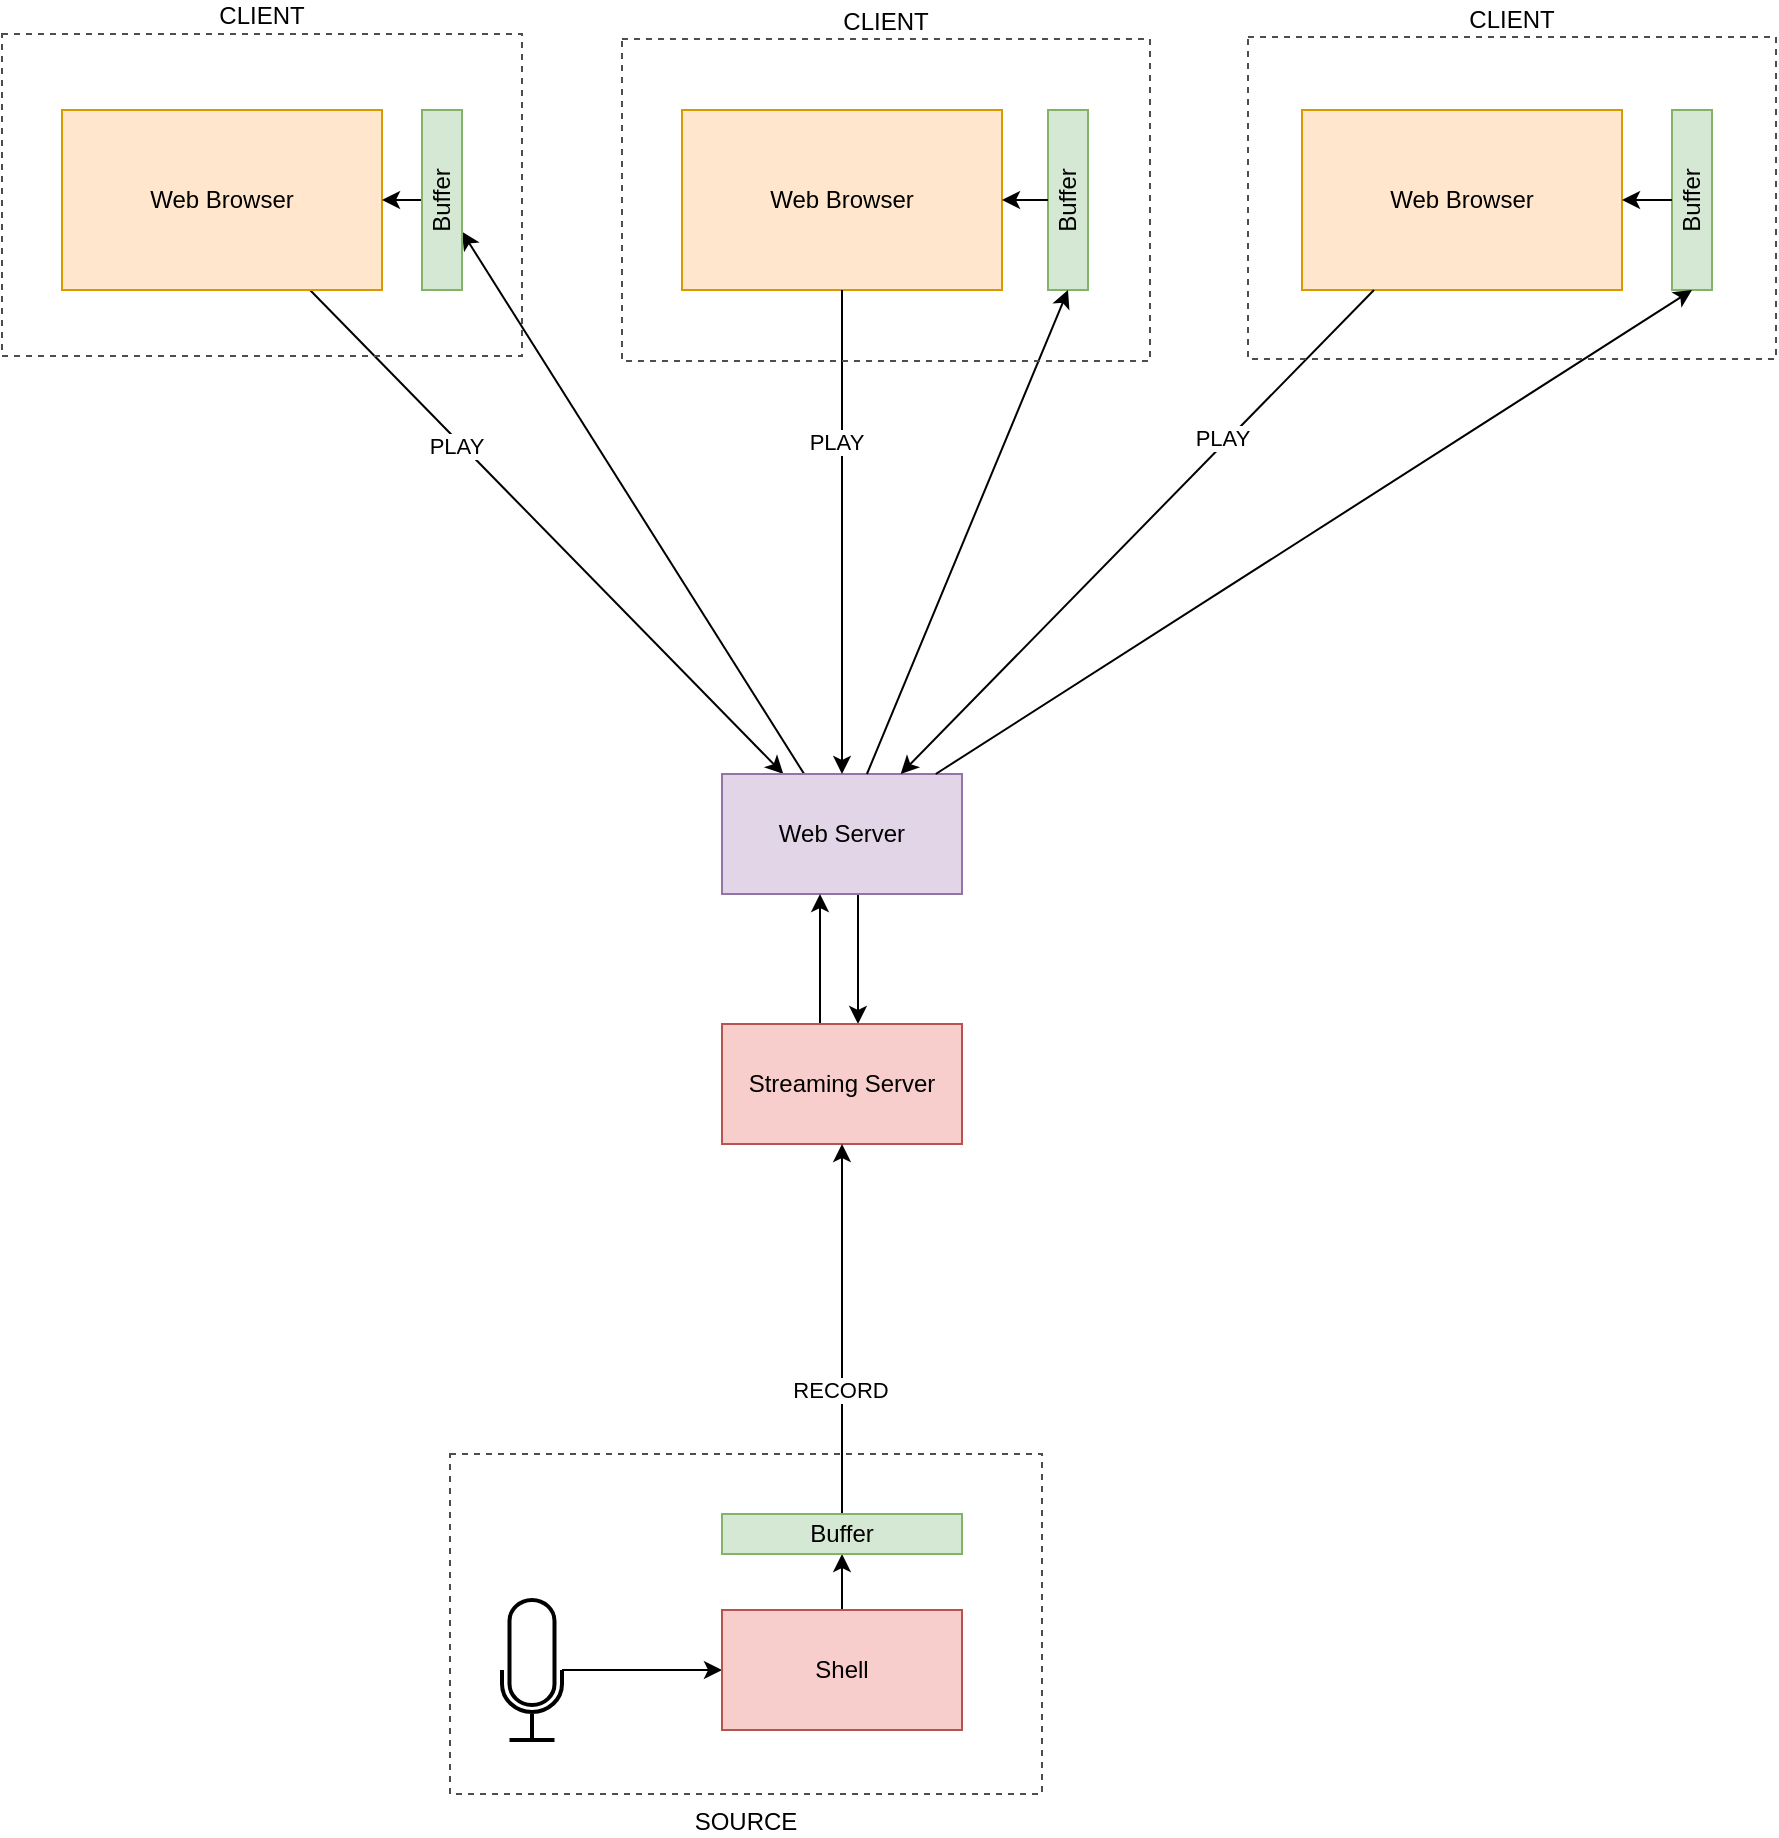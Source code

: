 <mxfile version="20.6.0" type="device" pages="2"><diagram id="8UJOktQ8lHDRCLuxjAlg" name="Page-1"><mxGraphModel dx="1712" dy="2584" grid="1" gridSize="10" guides="1" tooltips="1" connect="1" arrows="1" fold="1" page="1" pageScale="1" pageWidth="2336" pageHeight="1654" math="0" shadow="0"><root><mxCell id="0"/><mxCell id="1" parent="0"/><mxCell id="fHW9Ws4ffe1Xwrzrpsph-4" style="rounded=0;orthogonalLoop=1;jettySize=auto;html=1;" parent="1" source="fHW9Ws4ffe1Xwrzrpsph-1" target="fHW9Ws4ffe1Xwrzrpsph-2" edge="1"><mxGeometry relative="1" as="geometry"/></mxCell><mxCell id="fHW9Ws4ffe1Xwrzrpsph-5" value="&lt;div&gt;PLAY&lt;/div&gt;" style="edgeLabel;html=1;align=center;verticalAlign=middle;resizable=0;points=[];" parent="fHW9Ws4ffe1Xwrzrpsph-4" vertex="1" connectable="0"><mxGeometry x="-0.371" y="-3" relative="1" as="geometry"><mxPoint as="offset"/></mxGeometry></mxCell><mxCell id="fHW9Ws4ffe1Xwrzrpsph-1" value="Web Browser " style="rounded=0;whiteSpace=wrap;html=1;fillColor=#ffe6cc;strokeColor=#d79b00;labelPosition=center;verticalLabelPosition=middle;align=center;verticalAlign=middle;" parent="1" vertex="1"><mxGeometry x="200" y="-212" width="160" height="90" as="geometry"/></mxCell><mxCell id="PMBS_2UHnkujsf51764B-3" style="rounded=0;orthogonalLoop=1;jettySize=auto;html=1;" edge="1" parent="1" source="fHW9Ws4ffe1Xwrzrpsph-2" target="PMBS_2UHnkujsf51764B-1"><mxGeometry relative="1" as="geometry"/></mxCell><mxCell id="PMBS_2UHnkujsf51764B-5" style="edgeStyle=none;rounded=0;orthogonalLoop=1;jettySize=auto;html=1;entryX=0.5;entryY=0;entryDx=0;entryDy=0;" edge="1" parent="1"><mxGeometry relative="1" as="geometry"><mxPoint x="598" y="180" as="sourcePoint"/><mxPoint x="598" y="245" as="targetPoint"/></mxGeometry></mxCell><mxCell id="fHW9Ws4ffe1Xwrzrpsph-2" value="Web Server" style="rounded=0;whiteSpace=wrap;html=1;fillColor=#e1d5e7;strokeColor=#9673a6;" parent="1" vertex="1"><mxGeometry x="530" y="120" width="120" height="60" as="geometry"/></mxCell><mxCell id="PMBS_2UHnkujsf51764B-4" style="edgeStyle=none;rounded=0;orthogonalLoop=1;jettySize=auto;html=1;" edge="1" parent="1" source="PMBS_2UHnkujsf51764B-1" target="fHW9Ws4ffe1Xwrzrpsph-1"><mxGeometry relative="1" as="geometry"/></mxCell><mxCell id="PMBS_2UHnkujsf51764B-1" value="Buffer" style="rounded=0;whiteSpace=wrap;html=1;fillColor=#d5e8d4;strokeColor=#82b366;rotation=-90;" vertex="1" parent="1"><mxGeometry x="345" y="-177" width="90" height="20" as="geometry"/></mxCell><mxCell id="PMBS_2UHnkujsf51764B-20" style="edgeStyle=none;rounded=0;orthogonalLoop=1;jettySize=auto;html=1;" edge="1" parent="1"><mxGeometry relative="1" as="geometry"><mxPoint x="579" y="245" as="sourcePoint"/><mxPoint x="579" y="180" as="targetPoint"/></mxGeometry></mxCell><mxCell id="PMBS_2UHnkujsf51764B-2" value="Streaming Server" style="rounded=0;whiteSpace=wrap;html=1;fillColor=#f8cecc;strokeColor=#b85450;" vertex="1" parent="1"><mxGeometry x="530" y="245" width="120" height="60" as="geometry"/></mxCell><mxCell id="PMBS_2UHnkujsf51764B-10" style="edgeStyle=none;rounded=0;orthogonalLoop=1;jettySize=auto;html=1;" edge="1" parent="1" source="PMBS_2UHnkujsf51764B-6" target="PMBS_2UHnkujsf51764B-9"><mxGeometry relative="1" as="geometry"/></mxCell><mxCell id="PMBS_2UHnkujsf51764B-6" value="" style="html=1;verticalLabelPosition=bottom;align=center;labelBackgroundColor=#ffffff;verticalAlign=top;strokeWidth=2;strokeColor=#000000;shadow=0;dashed=0;shape=mxgraph.ios7.icons.microphone;" vertex="1" parent="1"><mxGeometry x="420" y="533" width="30" height="70" as="geometry"/></mxCell><mxCell id="PMBS_2UHnkujsf51764B-7" value="" style="shape=image;html=1;verticalAlign=top;verticalLabelPosition=bottom;labelBackgroundColor=#ffffff;imageAspect=0;aspect=fixed;image=https://cdn4.iconfinder.com/data/icons/ui-office/512/User_Interface-21-128.png" vertex="1" parent="1"><mxGeometry x="310" y="-212" width="57" height="57" as="geometry"/></mxCell><mxCell id="PMBS_2UHnkujsf51764B-18" style="edgeStyle=none;rounded=0;orthogonalLoop=1;jettySize=auto;html=1;entryX=0.5;entryY=1;entryDx=0;entryDy=0;" edge="1" parent="1" source="PMBS_2UHnkujsf51764B-9" target="PMBS_2UHnkujsf51764B-14"><mxGeometry relative="1" as="geometry"/></mxCell><mxCell id="PMBS_2UHnkujsf51764B-9" value="Shell" style="rounded=0;whiteSpace=wrap;html=1;fillColor=#f8cecc;strokeColor=#b85450;" vertex="1" parent="1"><mxGeometry x="530" y="538" width="120" height="60" as="geometry"/></mxCell><mxCell id="PMBS_2UHnkujsf51764B-17" style="edgeStyle=none;rounded=0;orthogonalLoop=1;jettySize=auto;html=1;" edge="1" parent="1" source="PMBS_2UHnkujsf51764B-14" target="PMBS_2UHnkujsf51764B-2"><mxGeometry relative="1" as="geometry"/></mxCell><mxCell id="PMBS_2UHnkujsf51764B-19" value="RECORD" style="edgeLabel;html=1;align=center;verticalAlign=middle;resizable=0;points=[];" vertex="1" connectable="0" parent="PMBS_2UHnkujsf51764B-17"><mxGeometry x="-0.33" y="1" relative="1" as="geometry"><mxPoint as="offset"/></mxGeometry></mxCell><mxCell id="PMBS_2UHnkujsf51764B-14" value="Buffer" style="rounded=0;whiteSpace=wrap;html=1;fillColor=#d5e8d4;strokeColor=#82b366;" vertex="1" parent="1"><mxGeometry x="530" y="490" width="120" height="20" as="geometry"/></mxCell><mxCell id="PMBS_2UHnkujsf51764B-22" value="Web Browser " style="rounded=0;whiteSpace=wrap;html=1;fillColor=#ffe6cc;strokeColor=#d79b00;labelPosition=center;verticalLabelPosition=middle;align=center;verticalAlign=middle;" vertex="1" parent="1"><mxGeometry x="510" y="-212" width="160" height="90" as="geometry"/></mxCell><mxCell id="PMBS_2UHnkujsf51764B-25" value="" style="shape=image;html=1;verticalAlign=top;verticalLabelPosition=bottom;labelBackgroundColor=#ffffff;imageAspect=0;aspect=fixed;image=https://cdn4.iconfinder.com/data/icons/ui-office/512/User_Interface-21-128.png" vertex="1" parent="1"><mxGeometry x="620" y="-212" width="57" height="57" as="geometry"/></mxCell><mxCell id="PMBS_2UHnkujsf51764B-26" value="Web Browser " style="rounded=0;whiteSpace=wrap;html=1;fillColor=#ffe6cc;strokeColor=#d79b00;labelPosition=center;verticalLabelPosition=middle;align=center;verticalAlign=middle;" vertex="1" parent="1"><mxGeometry x="820" y="-212" width="160" height="90" as="geometry"/></mxCell><mxCell id="PMBS_2UHnkujsf51764B-29" value="" style="shape=image;html=1;verticalAlign=top;verticalLabelPosition=bottom;labelBackgroundColor=#ffffff;imageAspect=0;aspect=fixed;image=https://cdn4.iconfinder.com/data/icons/ui-office/512/User_Interface-21-128.png" vertex="1" parent="1"><mxGeometry x="930" y="-212" width="57" height="57" as="geometry"/></mxCell><mxCell id="PMBS_2UHnkujsf51764B-30" value="Buffer" style="rounded=0;whiteSpace=wrap;html=1;fillColor=#d5e8d4;strokeColor=#82b366;rotation=-90;" vertex="1" parent="1"><mxGeometry x="658" y="-177" width="90" height="20" as="geometry"/></mxCell><mxCell id="PMBS_2UHnkujsf51764B-32" style="edgeStyle=none;rounded=0;orthogonalLoop=1;jettySize=auto;html=1;exitX=0.5;exitY=0;exitDx=0;exitDy=0;" edge="1" parent="1" source="PMBS_2UHnkujsf51764B-30" target="PMBS_2UHnkujsf51764B-22"><mxGeometry relative="1" as="geometry"><mxPoint x="690" y="-167" as="sourcePoint"/><mxPoint x="370" y="-157" as="targetPoint"/></mxGeometry></mxCell><mxCell id="PMBS_2UHnkujsf51764B-33" value="Buffer" style="rounded=0;whiteSpace=wrap;html=1;fillColor=#d5e8d4;strokeColor=#82b366;rotation=-90;" vertex="1" parent="1"><mxGeometry x="970" y="-177" width="90" height="20" as="geometry"/></mxCell><mxCell id="PMBS_2UHnkujsf51764B-34" style="edgeStyle=none;rounded=0;orthogonalLoop=1;jettySize=auto;html=1;exitX=0.5;exitY=0;exitDx=0;exitDy=0;" edge="1" parent="1" source="PMBS_2UHnkujsf51764B-33" target="PMBS_2UHnkujsf51764B-26"><mxGeometry relative="1" as="geometry"><mxPoint x="703" y="-157" as="sourcePoint"/><mxPoint x="680" y="-157" as="targetPoint"/></mxGeometry></mxCell><mxCell id="PMBS_2UHnkujsf51764B-35" style="rounded=0;orthogonalLoop=1;jettySize=auto;html=1;" edge="1" parent="1" source="PMBS_2UHnkujsf51764B-22" target="fHW9Ws4ffe1Xwrzrpsph-2"><mxGeometry relative="1" as="geometry"><mxPoint x="344.921" y="-49.0" as="sourcePoint"/><mxPoint x="563.386" y="130" as="targetPoint"/></mxGeometry></mxCell><mxCell id="PMBS_2UHnkujsf51764B-36" value="&lt;div&gt;PLAY&lt;/div&gt;" style="edgeLabel;html=1;align=center;verticalAlign=middle;resizable=0;points=[];" vertex="1" connectable="0" parent="PMBS_2UHnkujsf51764B-35"><mxGeometry x="-0.371" y="-3" relative="1" as="geometry"><mxPoint as="offset"/></mxGeometry></mxCell><mxCell id="PMBS_2UHnkujsf51764B-37" style="rounded=0;orthogonalLoop=1;jettySize=auto;html=1;" edge="1" parent="1" source="PMBS_2UHnkujsf51764B-26" target="fHW9Ws4ffe1Xwrzrpsph-2"><mxGeometry relative="1" as="geometry"><mxPoint x="600" y="-49.0" as="sourcePoint"/><mxPoint x="600" y="130" as="targetPoint"/></mxGeometry></mxCell><mxCell id="PMBS_2UHnkujsf51764B-38" value="&lt;div&gt;PLAY&lt;/div&gt;" style="edgeLabel;html=1;align=center;verticalAlign=middle;resizable=0;points=[];" vertex="1" connectable="0" parent="PMBS_2UHnkujsf51764B-37"><mxGeometry x="-0.371" y="-3" relative="1" as="geometry"><mxPoint as="offset"/></mxGeometry></mxCell><mxCell id="PMBS_2UHnkujsf51764B-39" style="rounded=0;orthogonalLoop=1;jettySize=auto;html=1;entryX=0;entryY=0.5;entryDx=0;entryDy=0;" edge="1" parent="1" source="fHW9Ws4ffe1Xwrzrpsph-2" target="PMBS_2UHnkujsf51764B-30"><mxGeometry relative="1" as="geometry"><mxPoint x="576.378" y="130" as="sourcePoint"/><mxPoint x="410" y="-81.3" as="targetPoint"/></mxGeometry></mxCell><mxCell id="PMBS_2UHnkujsf51764B-40" style="rounded=0;orthogonalLoop=1;jettySize=auto;html=1;entryX=0;entryY=0.5;entryDx=0;entryDy=0;" edge="1" parent="1" source="fHW9Ws4ffe1Xwrzrpsph-2" target="PMBS_2UHnkujsf51764B-33"><mxGeometry relative="1" as="geometry"><mxPoint x="616.22" y="130" as="sourcePoint"/><mxPoint x="713" y="-49.0" as="targetPoint"/></mxGeometry></mxCell><mxCell id="PMBS_2UHnkujsf51764B-41" value="CLIENT" style="rounded=0;whiteSpace=wrap;html=1;strokeColor=#4D4D4D;fillColor=none;dashed=1;labelPosition=center;verticalLabelPosition=top;align=center;verticalAlign=bottom;" vertex="1" parent="1"><mxGeometry x="170" y="-250" width="260" height="161" as="geometry"/></mxCell><mxCell id="PMBS_2UHnkujsf51764B-42" value="CLIENT" style="rounded=0;whiteSpace=wrap;html=1;strokeColor=#4D4D4D;fillColor=none;dashed=1;labelPosition=center;verticalLabelPosition=top;align=center;verticalAlign=bottom;" vertex="1" parent="1"><mxGeometry x="480" y="-247.5" width="264" height="161" as="geometry"/></mxCell><mxCell id="PMBS_2UHnkujsf51764B-44" value="CLIENT" style="rounded=0;whiteSpace=wrap;html=1;strokeColor=#4D4D4D;fillColor=none;dashed=1;labelPosition=center;verticalLabelPosition=top;align=center;verticalAlign=bottom;" vertex="1" parent="1"><mxGeometry x="793" y="-248.5" width="264" height="161" as="geometry"/></mxCell><mxCell id="PMBS_2UHnkujsf51764B-46" value="SOURCE" style="rounded=0;whiteSpace=wrap;html=1;strokeColor=#4D4D4D;fillColor=none;dashed=1;labelPosition=center;verticalLabelPosition=bottom;align=center;verticalAlign=top;" vertex="1" parent="1"><mxGeometry x="394" y="460" width="296" height="170" as="geometry"/></mxCell></root></mxGraphModel></diagram><diagram name="Copy of Page-1" id="JsvrGNaXIMCg47EPlsfO"><mxGraphModel dx="1467" dy="2451" grid="1" gridSize="10" guides="1" tooltips="1" connect="1" arrows="1" fold="1" page="1" pageScale="1" pageWidth="2336" pageHeight="1654" math="0" shadow="0"><root><mxCell id="yWnJUvZnqVNTBVOInw8v-0"/><mxCell id="yWnJUvZnqVNTBVOInw8v-1" parent="yWnJUvZnqVNTBVOInw8v-0"/><mxCell id="yWnJUvZnqVNTBVOInw8v-2" style="rounded=0;orthogonalLoop=1;jettySize=auto;html=1;" edge="1" parent="yWnJUvZnqVNTBVOInw8v-1" source="yWnJUvZnqVNTBVOInw8v-4" target="yWnJUvZnqVNTBVOInw8v-7"><mxGeometry relative="1" as="geometry"/></mxCell><mxCell id="yWnJUvZnqVNTBVOInw8v-3" value="&lt;div&gt;PLAY&lt;/div&gt;" style="edgeLabel;html=1;align=center;verticalAlign=middle;resizable=0;points=[];" vertex="1" connectable="0" parent="yWnJUvZnqVNTBVOInw8v-2"><mxGeometry x="-0.371" y="-3" relative="1" as="geometry"><mxPoint as="offset"/></mxGeometry></mxCell><mxCell id="yWnJUvZnqVNTBVOInw8v-4" value="Web Browser " style="rounded=0;whiteSpace=wrap;html=1;fillColor=#ffe6cc;strokeColor=#d79b00;labelPosition=center;verticalLabelPosition=middle;align=center;verticalAlign=middle;" vertex="1" parent="yWnJUvZnqVNTBVOInw8v-1"><mxGeometry x="200" y="-212" width="160" height="90" as="geometry"/></mxCell><mxCell id="yWnJUvZnqVNTBVOInw8v-5" style="rounded=0;orthogonalLoop=1;jettySize=auto;html=1;" edge="1" parent="yWnJUvZnqVNTBVOInw8v-1" source="yWnJUvZnqVNTBVOInw8v-7" target="yWnJUvZnqVNTBVOInw8v-9"><mxGeometry relative="1" as="geometry"/></mxCell><mxCell id="yWnJUvZnqVNTBVOInw8v-6" style="edgeStyle=none;rounded=0;orthogonalLoop=1;jettySize=auto;html=1;entryX=0.5;entryY=0;entryDx=0;entryDy=0;" edge="1" parent="yWnJUvZnqVNTBVOInw8v-1"><mxGeometry relative="1" as="geometry"><mxPoint x="598" y="180" as="sourcePoint"/><mxPoint x="598" y="245" as="targetPoint"/></mxGeometry></mxCell><mxCell id="yWnJUvZnqVNTBVOInw8v-7" value="Web Server" style="rounded=0;whiteSpace=wrap;html=1;fillColor=#e1d5e7;strokeColor=#9673a6;" vertex="1" parent="yWnJUvZnqVNTBVOInw8v-1"><mxGeometry x="530" y="120" width="120" height="60" as="geometry"/></mxCell><mxCell id="yWnJUvZnqVNTBVOInw8v-8" style="edgeStyle=none;rounded=0;orthogonalLoop=1;jettySize=auto;html=1;" edge="1" parent="yWnJUvZnqVNTBVOInw8v-1" source="yWnJUvZnqVNTBVOInw8v-9" target="yWnJUvZnqVNTBVOInw8v-4"><mxGeometry relative="1" as="geometry"/></mxCell><mxCell id="yWnJUvZnqVNTBVOInw8v-9" value="Buffer" style="rounded=0;whiteSpace=wrap;html=1;fillColor=#d5e8d4;strokeColor=#82b366;rotation=-90;" vertex="1" parent="yWnJUvZnqVNTBVOInw8v-1"><mxGeometry x="345" y="-177" width="90" height="20" as="geometry"/></mxCell><mxCell id="yWnJUvZnqVNTBVOInw8v-10" style="edgeStyle=none;rounded=0;orthogonalLoop=1;jettySize=auto;html=1;" edge="1" parent="yWnJUvZnqVNTBVOInw8v-1"><mxGeometry relative="1" as="geometry"><mxPoint x="579" y="245" as="sourcePoint"/><mxPoint x="579" y="180" as="targetPoint"/></mxGeometry></mxCell><mxCell id="yWnJUvZnqVNTBVOInw8v-11" value="Streaming Server" style="rounded=0;whiteSpace=wrap;html=1;fillColor=#f8cecc;strokeColor=#b85450;" vertex="1" parent="yWnJUvZnqVNTBVOInw8v-1"><mxGeometry x="530" y="245" width="120" height="60" as="geometry"/></mxCell><mxCell id="yWnJUvZnqVNTBVOInw8v-12" style="edgeStyle=none;rounded=0;orthogonalLoop=1;jettySize=auto;html=1;" edge="1" parent="yWnJUvZnqVNTBVOInw8v-1" source="yWnJUvZnqVNTBVOInw8v-13" target="yWnJUvZnqVNTBVOInw8v-16"><mxGeometry relative="1" as="geometry"/></mxCell><mxCell id="yWnJUvZnqVNTBVOInw8v-13" value="" style="html=1;verticalLabelPosition=bottom;align=center;labelBackgroundColor=#ffffff;verticalAlign=top;strokeWidth=2;strokeColor=#000000;shadow=0;dashed=0;shape=mxgraph.ios7.icons.microphone;" vertex="1" parent="yWnJUvZnqVNTBVOInw8v-1"><mxGeometry x="420" y="533" width="30" height="70" as="geometry"/></mxCell><mxCell id="yWnJUvZnqVNTBVOInw8v-14" value="" style="shape=image;html=1;verticalAlign=top;verticalLabelPosition=bottom;labelBackgroundColor=#ffffff;imageAspect=0;aspect=fixed;image=https://cdn4.iconfinder.com/data/icons/ui-office/512/User_Interface-21-128.png" vertex="1" parent="yWnJUvZnqVNTBVOInw8v-1"><mxGeometry x="310" y="-212" width="57" height="57" as="geometry"/></mxCell><mxCell id="yWnJUvZnqVNTBVOInw8v-15" style="edgeStyle=none;rounded=0;orthogonalLoop=1;jettySize=auto;html=1;entryX=0.5;entryY=1;entryDx=0;entryDy=0;" edge="1" parent="yWnJUvZnqVNTBVOInw8v-1" source="yWnJUvZnqVNTBVOInw8v-16" target="yWnJUvZnqVNTBVOInw8v-19"><mxGeometry relative="1" as="geometry"/></mxCell><mxCell id="yWnJUvZnqVNTBVOInw8v-16" value="Shell" style="rounded=0;whiteSpace=wrap;html=1;fillColor=#f8cecc;strokeColor=#b85450;" vertex="1" parent="yWnJUvZnqVNTBVOInw8v-1"><mxGeometry x="530" y="538" width="120" height="60" as="geometry"/></mxCell><mxCell id="yWnJUvZnqVNTBVOInw8v-17" style="edgeStyle=none;rounded=0;orthogonalLoop=1;jettySize=auto;html=1;" edge="1" parent="yWnJUvZnqVNTBVOInw8v-1" source="yWnJUvZnqVNTBVOInw8v-19" target="yWnJUvZnqVNTBVOInw8v-11"><mxGeometry relative="1" as="geometry"/></mxCell><mxCell id="yWnJUvZnqVNTBVOInw8v-18" value="RECORD" style="edgeLabel;html=1;align=center;verticalAlign=middle;resizable=0;points=[];" vertex="1" connectable="0" parent="yWnJUvZnqVNTBVOInw8v-17"><mxGeometry x="-0.33" y="1" relative="1" as="geometry"><mxPoint as="offset"/></mxGeometry></mxCell><mxCell id="yWnJUvZnqVNTBVOInw8v-19" value="Buffer" style="rounded=0;whiteSpace=wrap;html=1;fillColor=#d5e8d4;strokeColor=#82b366;" vertex="1" parent="yWnJUvZnqVNTBVOInw8v-1"><mxGeometry x="530" y="490" width="120" height="20" as="geometry"/></mxCell><mxCell id="yWnJUvZnqVNTBVOInw8v-20" value="Web Browser " style="rounded=0;whiteSpace=wrap;html=1;fillColor=#ffe6cc;strokeColor=#d79b00;labelPosition=center;verticalLabelPosition=middle;align=center;verticalAlign=middle;" vertex="1" parent="yWnJUvZnqVNTBVOInw8v-1"><mxGeometry x="510" y="-212" width="160" height="90" as="geometry"/></mxCell><mxCell id="yWnJUvZnqVNTBVOInw8v-21" value="" style="shape=image;html=1;verticalAlign=top;verticalLabelPosition=bottom;labelBackgroundColor=#ffffff;imageAspect=0;aspect=fixed;image=https://cdn4.iconfinder.com/data/icons/ui-office/512/User_Interface-21-128.png" vertex="1" parent="yWnJUvZnqVNTBVOInw8v-1"><mxGeometry x="620" y="-212" width="57" height="57" as="geometry"/></mxCell><mxCell id="yWnJUvZnqVNTBVOInw8v-22" value="Web Browser " style="rounded=0;whiteSpace=wrap;html=1;fillColor=#ffe6cc;strokeColor=#d79b00;labelPosition=center;verticalLabelPosition=middle;align=center;verticalAlign=middle;" vertex="1" parent="yWnJUvZnqVNTBVOInw8v-1"><mxGeometry x="820" y="-212" width="160" height="90" as="geometry"/></mxCell><mxCell id="yWnJUvZnqVNTBVOInw8v-23" value="" style="shape=image;html=1;verticalAlign=top;verticalLabelPosition=bottom;labelBackgroundColor=#ffffff;imageAspect=0;aspect=fixed;image=https://cdn4.iconfinder.com/data/icons/ui-office/512/User_Interface-21-128.png" vertex="1" parent="yWnJUvZnqVNTBVOInw8v-1"><mxGeometry x="930" y="-212" width="57" height="57" as="geometry"/></mxCell><mxCell id="yWnJUvZnqVNTBVOInw8v-24" value="Buffer" style="rounded=0;whiteSpace=wrap;html=1;fillColor=#d5e8d4;strokeColor=#82b366;rotation=-90;" vertex="1" parent="yWnJUvZnqVNTBVOInw8v-1"><mxGeometry x="658" y="-177" width="90" height="20" as="geometry"/></mxCell><mxCell id="yWnJUvZnqVNTBVOInw8v-25" style="edgeStyle=none;rounded=0;orthogonalLoop=1;jettySize=auto;html=1;exitX=0.5;exitY=0;exitDx=0;exitDy=0;" edge="1" parent="yWnJUvZnqVNTBVOInw8v-1" source="yWnJUvZnqVNTBVOInw8v-24" target="yWnJUvZnqVNTBVOInw8v-20"><mxGeometry relative="1" as="geometry"><mxPoint x="690" y="-167" as="sourcePoint"/><mxPoint x="370" y="-157" as="targetPoint"/></mxGeometry></mxCell><mxCell id="yWnJUvZnqVNTBVOInw8v-26" value="Buffer" style="rounded=0;whiteSpace=wrap;html=1;fillColor=#d5e8d4;strokeColor=#82b366;rotation=-90;" vertex="1" parent="yWnJUvZnqVNTBVOInw8v-1"><mxGeometry x="970" y="-177" width="90" height="20" as="geometry"/></mxCell><mxCell id="yWnJUvZnqVNTBVOInw8v-27" style="edgeStyle=none;rounded=0;orthogonalLoop=1;jettySize=auto;html=1;exitX=0.5;exitY=0;exitDx=0;exitDy=0;" edge="1" parent="yWnJUvZnqVNTBVOInw8v-1" source="yWnJUvZnqVNTBVOInw8v-26" target="yWnJUvZnqVNTBVOInw8v-22"><mxGeometry relative="1" as="geometry"><mxPoint x="703" y="-157" as="sourcePoint"/><mxPoint x="680" y="-157" as="targetPoint"/></mxGeometry></mxCell><mxCell id="yWnJUvZnqVNTBVOInw8v-28" style="rounded=0;orthogonalLoop=1;jettySize=auto;html=1;" edge="1" parent="yWnJUvZnqVNTBVOInw8v-1" source="yWnJUvZnqVNTBVOInw8v-20" target="yWnJUvZnqVNTBVOInw8v-7"><mxGeometry relative="1" as="geometry"><mxPoint x="344.921" y="-49.0" as="sourcePoint"/><mxPoint x="563.386" y="130" as="targetPoint"/></mxGeometry></mxCell><mxCell id="yWnJUvZnqVNTBVOInw8v-29" value="&lt;div&gt;PLAY&lt;/div&gt;" style="edgeLabel;html=1;align=center;verticalAlign=middle;resizable=0;points=[];" vertex="1" connectable="0" parent="yWnJUvZnqVNTBVOInw8v-28"><mxGeometry x="-0.371" y="-3" relative="1" as="geometry"><mxPoint as="offset"/></mxGeometry></mxCell><mxCell id="yWnJUvZnqVNTBVOInw8v-30" style="rounded=0;orthogonalLoop=1;jettySize=auto;html=1;" edge="1" parent="yWnJUvZnqVNTBVOInw8v-1" source="yWnJUvZnqVNTBVOInw8v-22" target="yWnJUvZnqVNTBVOInw8v-7"><mxGeometry relative="1" as="geometry"><mxPoint x="600" y="-49.0" as="sourcePoint"/><mxPoint x="600" y="130" as="targetPoint"/></mxGeometry></mxCell><mxCell id="yWnJUvZnqVNTBVOInw8v-31" value="&lt;div&gt;PLAY&lt;/div&gt;" style="edgeLabel;html=1;align=center;verticalAlign=middle;resizable=0;points=[];" vertex="1" connectable="0" parent="yWnJUvZnqVNTBVOInw8v-30"><mxGeometry x="-0.371" y="-3" relative="1" as="geometry"><mxPoint as="offset"/></mxGeometry></mxCell><mxCell id="yWnJUvZnqVNTBVOInw8v-32" style="rounded=0;orthogonalLoop=1;jettySize=auto;html=1;entryX=0;entryY=0.5;entryDx=0;entryDy=0;" edge="1" parent="yWnJUvZnqVNTBVOInw8v-1" source="yWnJUvZnqVNTBVOInw8v-7" target="yWnJUvZnqVNTBVOInw8v-24"><mxGeometry relative="1" as="geometry"><mxPoint x="576.378" y="130" as="sourcePoint"/><mxPoint x="410" y="-81.3" as="targetPoint"/></mxGeometry></mxCell><mxCell id="yWnJUvZnqVNTBVOInw8v-33" style="rounded=0;orthogonalLoop=1;jettySize=auto;html=1;entryX=0;entryY=0.5;entryDx=0;entryDy=0;" edge="1" parent="yWnJUvZnqVNTBVOInw8v-1" source="yWnJUvZnqVNTBVOInw8v-7" target="yWnJUvZnqVNTBVOInw8v-26"><mxGeometry relative="1" as="geometry"><mxPoint x="616.22" y="130" as="sourcePoint"/><mxPoint x="713" y="-49.0" as="targetPoint"/></mxGeometry></mxCell><mxCell id="yWnJUvZnqVNTBVOInw8v-34" value="CLIENT" style="rounded=0;whiteSpace=wrap;html=1;strokeColor=#4D4D4D;fillColor=none;dashed=1;labelPosition=center;verticalLabelPosition=top;align=center;verticalAlign=bottom;" vertex="1" parent="yWnJUvZnqVNTBVOInw8v-1"><mxGeometry x="170" y="-250" width="260" height="161" as="geometry"/></mxCell><mxCell id="yWnJUvZnqVNTBVOInw8v-35" value="CLIENT" style="rounded=0;whiteSpace=wrap;html=1;strokeColor=#4D4D4D;fillColor=none;dashed=1;labelPosition=center;verticalLabelPosition=top;align=center;verticalAlign=bottom;" vertex="1" parent="yWnJUvZnqVNTBVOInw8v-1"><mxGeometry x="480" y="-247.5" width="264" height="161" as="geometry"/></mxCell><mxCell id="yWnJUvZnqVNTBVOInw8v-36" value="CLIENT" style="rounded=0;whiteSpace=wrap;html=1;strokeColor=#4D4D4D;fillColor=none;dashed=1;labelPosition=center;verticalLabelPosition=top;align=center;verticalAlign=bottom;" vertex="1" parent="yWnJUvZnqVNTBVOInw8v-1"><mxGeometry x="793" y="-248.5" width="264" height="161" as="geometry"/></mxCell><mxCell id="yWnJUvZnqVNTBVOInw8v-37" value="SOURCE" style="rounded=0;whiteSpace=wrap;html=1;strokeColor=#4D4D4D;fillColor=none;dashed=1;labelPosition=center;verticalLabelPosition=bottom;align=center;verticalAlign=top;" vertex="1" parent="yWnJUvZnqVNTBVOInw8v-1"><mxGeometry x="394" y="460" width="296" height="170" as="geometry"/></mxCell><mxCell id="9GYDIuEYGUhSijNMQn3K-0" value="&lt;div align=&quot;left&quot;&gt;passthrough, does not persist the streams&lt;br&gt;&lt;/div&gt;" style="text;html=1;align=left;verticalAlign=middle;resizable=0;points=[];autosize=1;strokeColor=none;fillColor=none;" vertex="1" parent="yWnJUvZnqVNTBVOInw8v-1"><mxGeometry x="670" y="260" width="250" height="30" as="geometry"/></mxCell><mxCell id="9GYDIuEYGUhSijNMQn3K-1" value="ffmpeg ?" style="text;html=1;align=center;verticalAlign=middle;resizable=0;points=[];autosize=1;strokeColor=none;fillColor=none;" vertex="1" parent="yWnJUvZnqVNTBVOInw8v-1"><mxGeometry x="703" y="553" width="70" height="30" as="geometry"/></mxCell></root></mxGraphModel></diagram></mxfile>